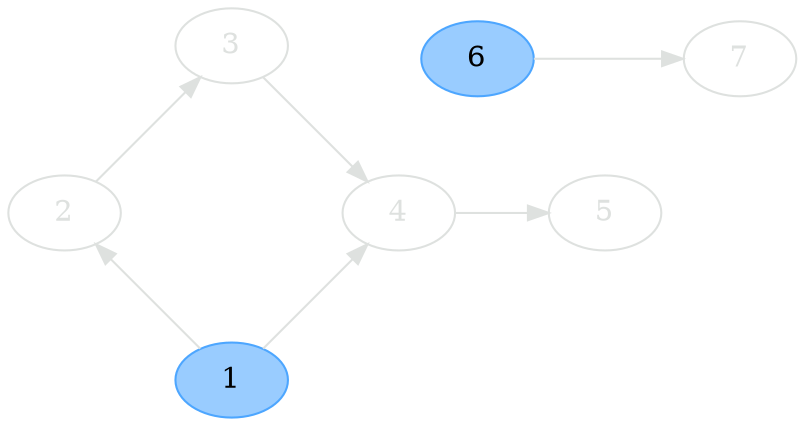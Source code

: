 digraph G { layout = circo; 1[color = "#DEE1DF", fontcolor = "#DEE1DF"]; 2[color = "#DEE1DF", fontcolor = "#DEE1DF"]; 3[color = "#DEE1DF", fontcolor = "#DEE1DF"]; 4[color = "#DEE1DF", fontcolor = "#DEE1DF"]; 5[color = "#DEE1DF", fontcolor = "#DEE1DF"]; 6[color = "#DEE1DF", fontcolor = "#DEE1DF"]; 7[color = "#DEE1DF", fontcolor = "#DEE1DF"]; 1 [color = "#4da6ff", fontcolor = black, fillcolor = "#99ccff", style = filled]; 6 [color = "#4da6ff", fontcolor = black, fillcolor = "#99ccff", style = filled]; 1 -> 2[color = "#DEE1DF"]; 1 -> 4[color = "#DEE1DF"]; 2 -> 3[color = "#DEE1DF"]; 3 -> 4[color = "#DEE1DF"]; 4 -> 5[color = "#DEE1DF"]; 6 -> 7[color = "#DEE1DF"]; }